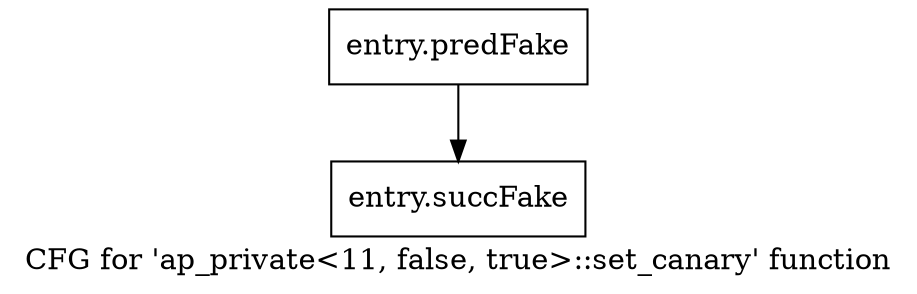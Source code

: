 digraph "CFG for 'ap_private\<11, false, true\>::set_canary' function" {
	label="CFG for 'ap_private\<11, false, true\>::set_canary' function";

	Node0x3e1a4f0 [shape=record,filename="",linenumber="",label="{entry.predFake}"];
	Node0x3e1a4f0 -> Node0x3ed81b0[ callList="" memoryops="" filename="/tools/Xilinx/Vitis_HLS/2022.1/include/etc/ap_private.h" execusionnum="3200"];
	Node0x3ed81b0 [shape=record,filename="/tools/Xilinx/Vitis_HLS/2022.1/include/etc/ap_private.h",linenumber="1431",label="{entry.succFake}"];
}
